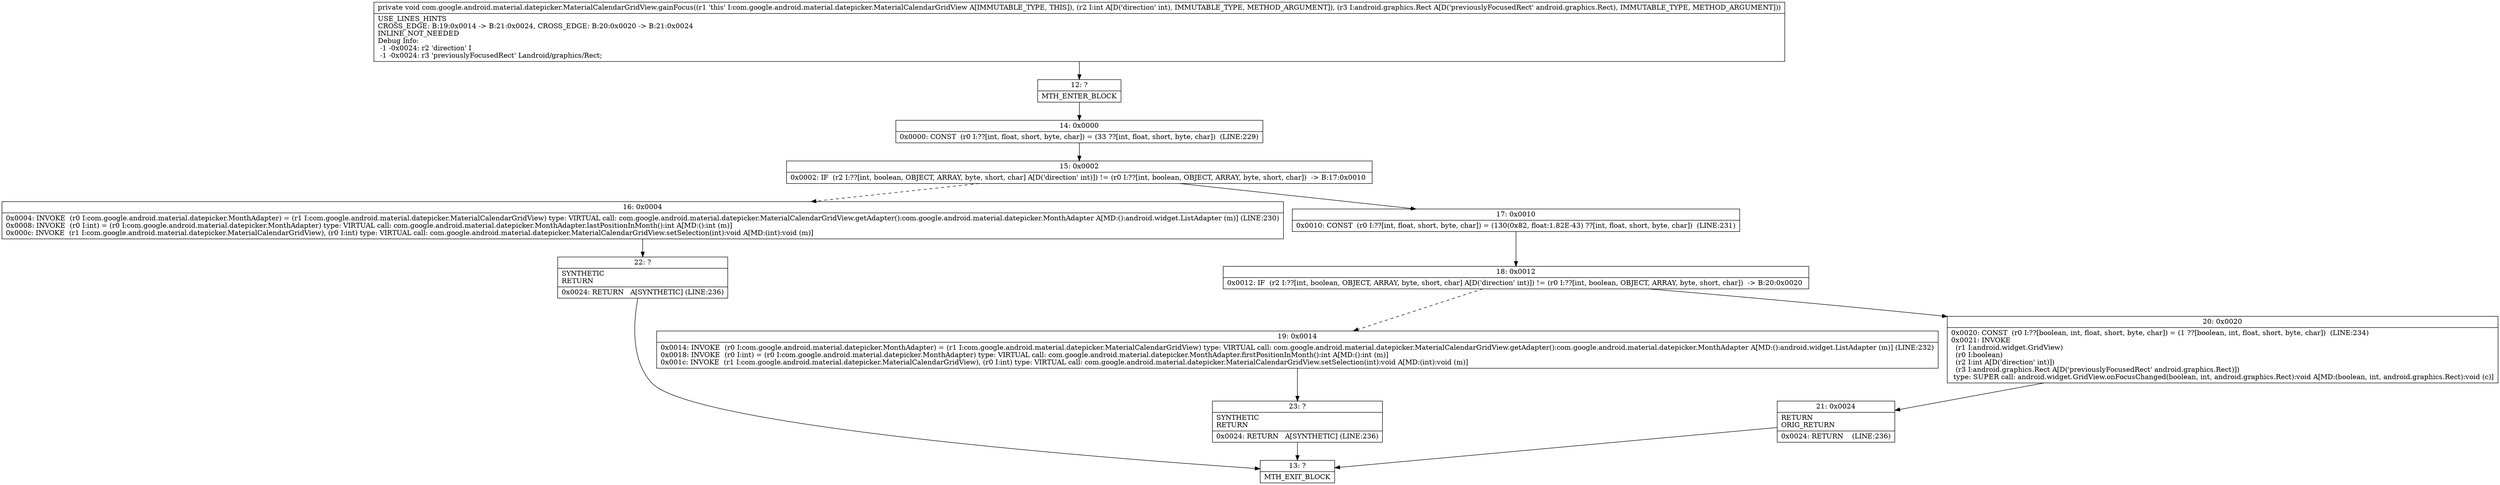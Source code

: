 digraph "CFG forcom.google.android.material.datepicker.MaterialCalendarGridView.gainFocus(ILandroid\/graphics\/Rect;)V" {
Node_12 [shape=record,label="{12\:\ ?|MTH_ENTER_BLOCK\l}"];
Node_14 [shape=record,label="{14\:\ 0x0000|0x0000: CONST  (r0 I:??[int, float, short, byte, char]) = (33 ??[int, float, short, byte, char])  (LINE:229)\l}"];
Node_15 [shape=record,label="{15\:\ 0x0002|0x0002: IF  (r2 I:??[int, boolean, OBJECT, ARRAY, byte, short, char] A[D('direction' int)]) != (r0 I:??[int, boolean, OBJECT, ARRAY, byte, short, char])  \-\> B:17:0x0010 \l}"];
Node_16 [shape=record,label="{16\:\ 0x0004|0x0004: INVOKE  (r0 I:com.google.android.material.datepicker.MonthAdapter) = (r1 I:com.google.android.material.datepicker.MaterialCalendarGridView) type: VIRTUAL call: com.google.android.material.datepicker.MaterialCalendarGridView.getAdapter():com.google.android.material.datepicker.MonthAdapter A[MD:():android.widget.ListAdapter (m)] (LINE:230)\l0x0008: INVOKE  (r0 I:int) = (r0 I:com.google.android.material.datepicker.MonthAdapter) type: VIRTUAL call: com.google.android.material.datepicker.MonthAdapter.lastPositionInMonth():int A[MD:():int (m)]\l0x000c: INVOKE  (r1 I:com.google.android.material.datepicker.MaterialCalendarGridView), (r0 I:int) type: VIRTUAL call: com.google.android.material.datepicker.MaterialCalendarGridView.setSelection(int):void A[MD:(int):void (m)]\l}"];
Node_22 [shape=record,label="{22\:\ ?|SYNTHETIC\lRETURN\l|0x0024: RETURN   A[SYNTHETIC] (LINE:236)\l}"];
Node_13 [shape=record,label="{13\:\ ?|MTH_EXIT_BLOCK\l}"];
Node_17 [shape=record,label="{17\:\ 0x0010|0x0010: CONST  (r0 I:??[int, float, short, byte, char]) = (130(0x82, float:1.82E\-43) ??[int, float, short, byte, char])  (LINE:231)\l}"];
Node_18 [shape=record,label="{18\:\ 0x0012|0x0012: IF  (r2 I:??[int, boolean, OBJECT, ARRAY, byte, short, char] A[D('direction' int)]) != (r0 I:??[int, boolean, OBJECT, ARRAY, byte, short, char])  \-\> B:20:0x0020 \l}"];
Node_19 [shape=record,label="{19\:\ 0x0014|0x0014: INVOKE  (r0 I:com.google.android.material.datepicker.MonthAdapter) = (r1 I:com.google.android.material.datepicker.MaterialCalendarGridView) type: VIRTUAL call: com.google.android.material.datepicker.MaterialCalendarGridView.getAdapter():com.google.android.material.datepicker.MonthAdapter A[MD:():android.widget.ListAdapter (m)] (LINE:232)\l0x0018: INVOKE  (r0 I:int) = (r0 I:com.google.android.material.datepicker.MonthAdapter) type: VIRTUAL call: com.google.android.material.datepicker.MonthAdapter.firstPositionInMonth():int A[MD:():int (m)]\l0x001c: INVOKE  (r1 I:com.google.android.material.datepicker.MaterialCalendarGridView), (r0 I:int) type: VIRTUAL call: com.google.android.material.datepicker.MaterialCalendarGridView.setSelection(int):void A[MD:(int):void (m)]\l}"];
Node_23 [shape=record,label="{23\:\ ?|SYNTHETIC\lRETURN\l|0x0024: RETURN   A[SYNTHETIC] (LINE:236)\l}"];
Node_20 [shape=record,label="{20\:\ 0x0020|0x0020: CONST  (r0 I:??[boolean, int, float, short, byte, char]) = (1 ??[boolean, int, float, short, byte, char])  (LINE:234)\l0x0021: INVOKE  \l  (r1 I:android.widget.GridView)\l  (r0 I:boolean)\l  (r2 I:int A[D('direction' int)])\l  (r3 I:android.graphics.Rect A[D('previouslyFocusedRect' android.graphics.Rect)])\l type: SUPER call: android.widget.GridView.onFocusChanged(boolean, int, android.graphics.Rect):void A[MD:(boolean, int, android.graphics.Rect):void (c)]\l}"];
Node_21 [shape=record,label="{21\:\ 0x0024|RETURN\lORIG_RETURN\l|0x0024: RETURN    (LINE:236)\l}"];
MethodNode[shape=record,label="{private void com.google.android.material.datepicker.MaterialCalendarGridView.gainFocus((r1 'this' I:com.google.android.material.datepicker.MaterialCalendarGridView A[IMMUTABLE_TYPE, THIS]), (r2 I:int A[D('direction' int), IMMUTABLE_TYPE, METHOD_ARGUMENT]), (r3 I:android.graphics.Rect A[D('previouslyFocusedRect' android.graphics.Rect), IMMUTABLE_TYPE, METHOD_ARGUMENT]))  | USE_LINES_HINTS\lCROSS_EDGE: B:19:0x0014 \-\> B:21:0x0024, CROSS_EDGE: B:20:0x0020 \-\> B:21:0x0024\lINLINE_NOT_NEEDED\lDebug Info:\l  \-1 \-0x0024: r2 'direction' I\l  \-1 \-0x0024: r3 'previouslyFocusedRect' Landroid\/graphics\/Rect;\l}"];
MethodNode -> Node_12;Node_12 -> Node_14;
Node_14 -> Node_15;
Node_15 -> Node_16[style=dashed];
Node_15 -> Node_17;
Node_16 -> Node_22;
Node_22 -> Node_13;
Node_17 -> Node_18;
Node_18 -> Node_19[style=dashed];
Node_18 -> Node_20;
Node_19 -> Node_23;
Node_23 -> Node_13;
Node_20 -> Node_21;
Node_21 -> Node_13;
}

